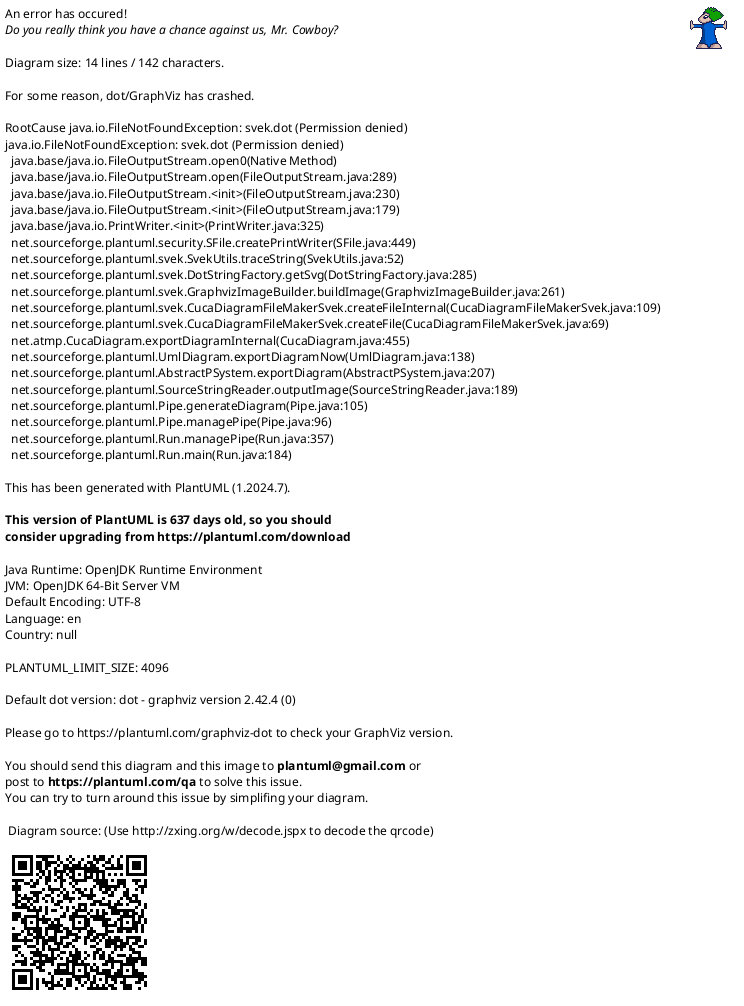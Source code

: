 {
  "sha1": "a97yybic4722ls446958xdz3y81lizr",
  "insertion": {
    "when": "2024-05-30T20:48:21.838Z",
    "url": "https://forum.plantuml.net/17600/note-and-position-not-rendering-correctly-on-cheerpj",
    "user": "plantuml@gmail.com"
  }
}
@startuml
!pragma svek_trace on
rectangle big {
  rectangle inside
}

note left of big
note1
end note
note top of big
note2
end note

@enduml
